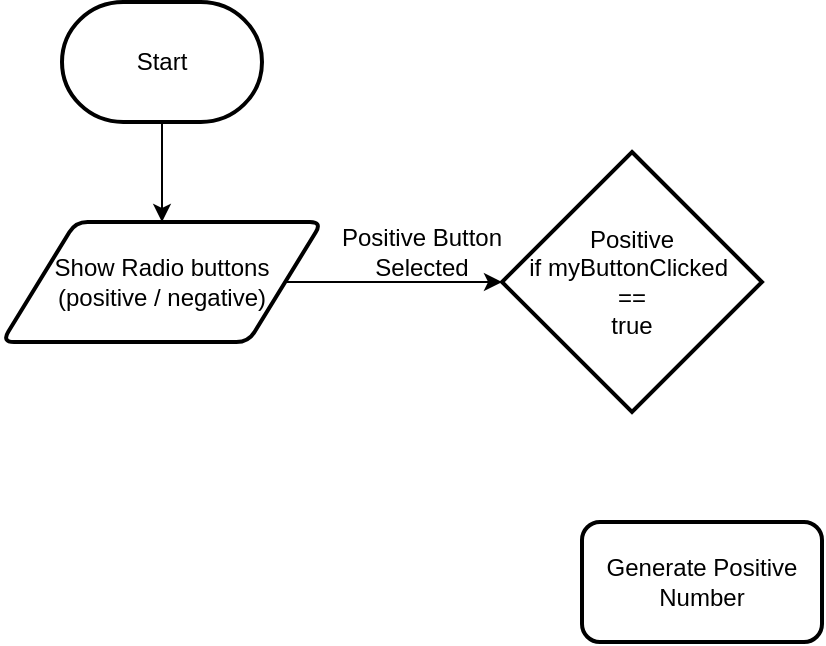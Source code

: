 <mxfile>
    <diagram id="pIaEtrtLPv3HG8r1JEND" name="Page-1">
        <mxGraphModel dx="900" dy="703" grid="1" gridSize="10" guides="1" tooltips="1" connect="1" arrows="1" fold="1" page="1" pageScale="1" pageWidth="850" pageHeight="1100" math="0" shadow="0">
            <root>
                <mxCell id="0"/>
                <mxCell id="1" parent="0"/>
                <mxCell id="8" value="" style="edgeStyle=none;html=1;" parent="1" source="6" target="7" edge="1">
                    <mxGeometry relative="1" as="geometry"/>
                </mxCell>
                <mxCell id="6" value="Start" style="strokeWidth=2;html=1;shape=mxgraph.flowchart.terminator;whiteSpace=wrap;" parent="1" vertex="1">
                    <mxGeometry x="50" y="20" width="100" height="60" as="geometry"/>
                </mxCell>
                <mxCell id="10" value="" style="edgeStyle=none;html=1;" edge="1" parent="1" source="7" target="9">
                    <mxGeometry relative="1" as="geometry"/>
                </mxCell>
                <mxCell id="7" value="Show Radio buttons&lt;br&gt;(positive / negative)" style="shape=parallelogram;html=1;strokeWidth=2;perimeter=parallelogramPerimeter;whiteSpace=wrap;rounded=1;arcSize=12;size=0.23;" parent="1" vertex="1">
                    <mxGeometry x="20" y="130" width="160" height="60" as="geometry"/>
                </mxCell>
                <mxCell id="9" value="Positive&lt;br&gt;if myButtonClicked&amp;nbsp;&lt;br&gt;==&lt;br&gt;true" style="strokeWidth=2;html=1;shape=mxgraph.flowchart.decision;whiteSpace=wrap;" parent="1" vertex="1">
                    <mxGeometry x="270" y="95" width="130" height="130" as="geometry"/>
                </mxCell>
                <mxCell id="11" value="Positive Button Selected" style="text;html=1;strokeColor=none;fillColor=none;align=center;verticalAlign=middle;whiteSpace=wrap;rounded=0;" vertex="1" parent="1">
                    <mxGeometry x="170" y="130" width="120" height="30" as="geometry"/>
                </mxCell>
                <mxCell id="13" value="Generate Positive&lt;br&gt;Number" style="rounded=1;whiteSpace=wrap;html=1;strokeWidth=2;" vertex="1" parent="1">
                    <mxGeometry x="310" y="280" width="120" height="60" as="geometry"/>
                </mxCell>
            </root>
        </mxGraphModel>
    </diagram>
</mxfile>
